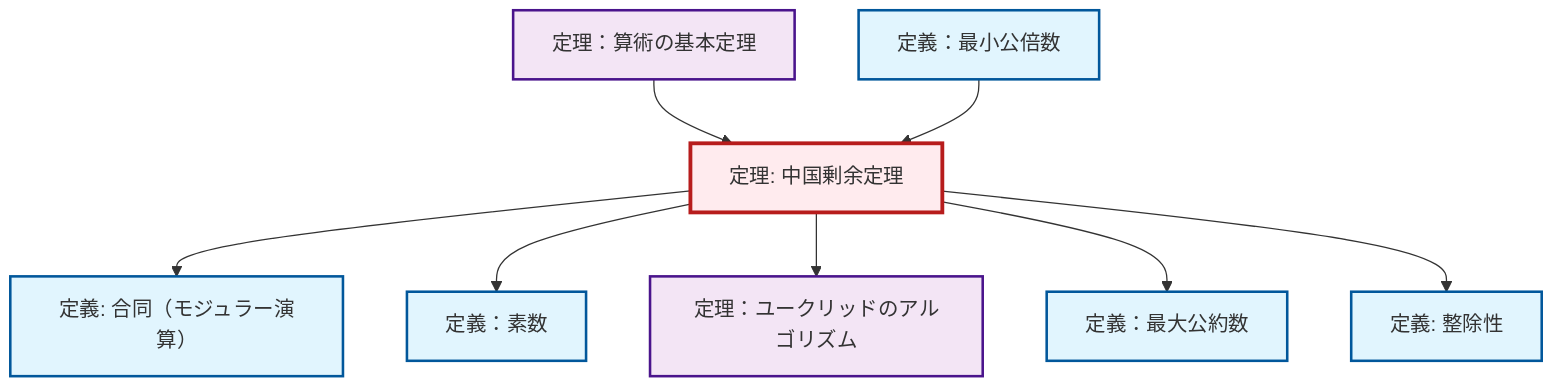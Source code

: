 graph TD
    classDef definition fill:#e1f5fe,stroke:#01579b,stroke-width:2px
    classDef theorem fill:#f3e5f5,stroke:#4a148c,stroke-width:2px
    classDef axiom fill:#fff3e0,stroke:#e65100,stroke-width:2px
    classDef example fill:#e8f5e9,stroke:#1b5e20,stroke-width:2px
    classDef current fill:#ffebee,stroke:#b71c1c,stroke-width:3px
    thm-fundamental-arithmetic["定理：算術の基本定理"]:::theorem
    def-prime["定義：素数"]:::definition
    def-lcm["定義：最小公倍数"]:::definition
    def-congruence["定義: 合同（モジュラー演算）"]:::definition
    def-gcd["定義：最大公約数"]:::definition
    thm-chinese-remainder["定理: 中国剰余定理"]:::theorem
    thm-euclidean-algorithm["定理：ユークリッドのアルゴリズム"]:::theorem
    def-divisibility["定義: 整除性"]:::definition
    thm-fundamental-arithmetic --> thm-chinese-remainder
    def-lcm --> thm-chinese-remainder
    thm-chinese-remainder --> def-congruence
    thm-chinese-remainder --> def-prime
    thm-chinese-remainder --> thm-euclidean-algorithm
    thm-chinese-remainder --> def-gcd
    thm-chinese-remainder --> def-divisibility
    class thm-chinese-remainder current